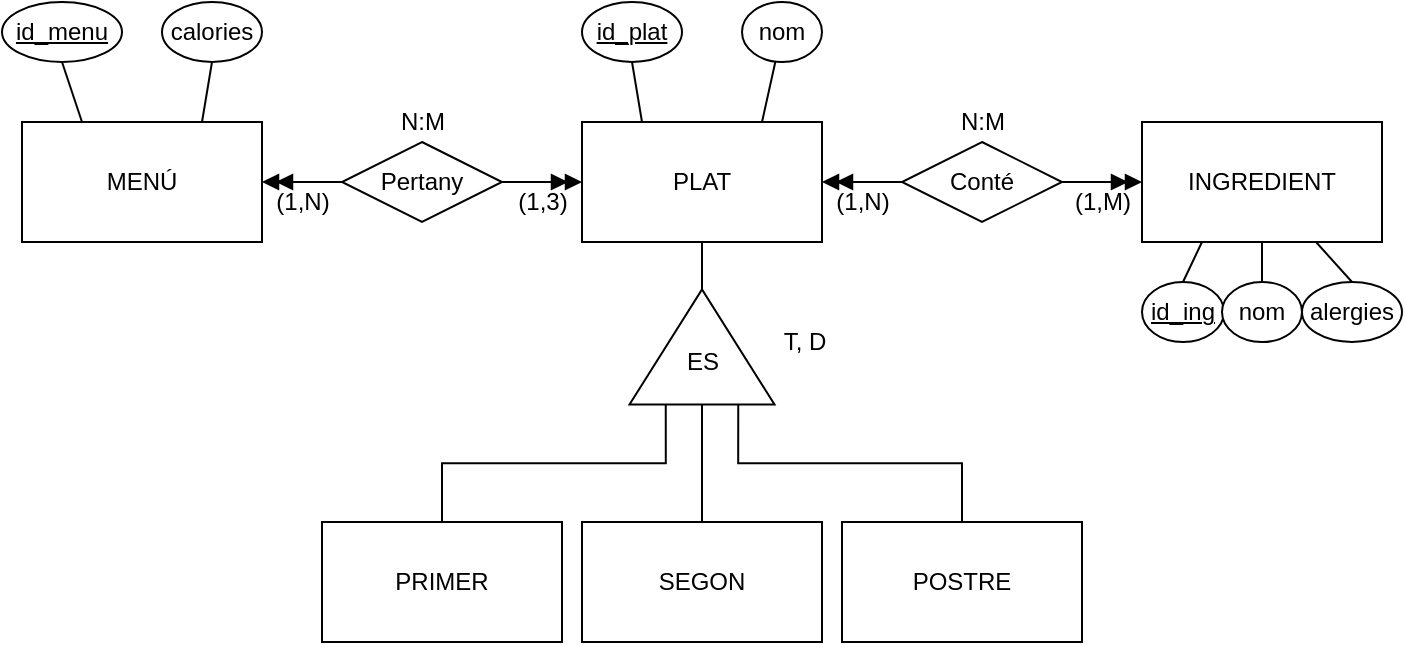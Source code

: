 <mxfile version="15.5.5" type="github">
  <diagram id="gJiCS4sW5eThhoqxsZPo" name="Page-1">
    <mxGraphModel dx="796" dy="481" grid="1" gridSize="10" guides="1" tooltips="1" connect="1" arrows="1" fold="1" page="1" pageScale="1" pageWidth="827" pageHeight="1169" math="0" shadow="0">
      <root>
        <mxCell id="0" />
        <mxCell id="1" parent="0" />
        <mxCell id="mdtNHMtSQEJwOqvmZg3s-24" style="rounded=1;sketch=0;orthogonalLoop=1;jettySize=auto;html=1;exitX=0.75;exitY=0;exitDx=0;exitDy=0;entryX=0.5;entryY=1;entryDx=0;entryDy=0;endArrow=none;endFill=0;" edge="1" parent="1" source="mdtNHMtSQEJwOqvmZg3s-6" target="mdtNHMtSQEJwOqvmZg3s-9">
          <mxGeometry relative="1" as="geometry" />
        </mxCell>
        <mxCell id="mdtNHMtSQEJwOqvmZg3s-25" style="edgeStyle=none;rounded=1;sketch=0;orthogonalLoop=1;jettySize=auto;html=1;exitX=0.25;exitY=0;exitDx=0;exitDy=0;entryX=0.5;entryY=1;entryDx=0;entryDy=0;endArrow=none;endFill=0;" edge="1" parent="1" source="mdtNHMtSQEJwOqvmZg3s-6" target="mdtNHMtSQEJwOqvmZg3s-8">
          <mxGeometry relative="1" as="geometry" />
        </mxCell>
        <mxCell id="mdtNHMtSQEJwOqvmZg3s-6" value="MENÚ" style="rounded=0;whiteSpace=wrap;html=1;sketch=0;" vertex="1" parent="1">
          <mxGeometry x="79" y="110" width="120" height="60" as="geometry" />
        </mxCell>
        <mxCell id="mdtNHMtSQEJwOqvmZg3s-26" style="edgeStyle=none;rounded=1;sketch=0;orthogonalLoop=1;jettySize=auto;html=1;exitX=0.25;exitY=0;exitDx=0;exitDy=0;entryX=0.5;entryY=1;entryDx=0;entryDy=0;endArrow=none;endFill=0;" edge="1" parent="1" source="mdtNHMtSQEJwOqvmZg3s-7" target="mdtNHMtSQEJwOqvmZg3s-10">
          <mxGeometry relative="1" as="geometry" />
        </mxCell>
        <mxCell id="mdtNHMtSQEJwOqvmZg3s-7" value="PLAT" style="rounded=0;whiteSpace=wrap;html=1;sketch=0;" vertex="1" parent="1">
          <mxGeometry x="359" y="110" width="120" height="60" as="geometry" />
        </mxCell>
        <mxCell id="mdtNHMtSQEJwOqvmZg3s-8" value="id_menu" style="ellipse;whiteSpace=wrap;html=1;rounded=0;sketch=0;fontStyle=4" vertex="1" parent="1">
          <mxGeometry x="69" y="50" width="60" height="30" as="geometry" />
        </mxCell>
        <mxCell id="mdtNHMtSQEJwOqvmZg3s-9" value="calories" style="ellipse;whiteSpace=wrap;html=1;rounded=0;sketch=0;" vertex="1" parent="1">
          <mxGeometry x="149" y="50" width="50" height="30" as="geometry" />
        </mxCell>
        <mxCell id="mdtNHMtSQEJwOqvmZg3s-10" value="id_plat" style="ellipse;whiteSpace=wrap;html=1;rounded=0;sketch=0;fontStyle=4" vertex="1" parent="1">
          <mxGeometry x="359" y="50" width="50" height="30" as="geometry" />
        </mxCell>
        <mxCell id="mdtNHMtSQEJwOqvmZg3s-11" value="nom" style="ellipse;whiteSpace=wrap;html=1;rounded=0;sketch=0;" vertex="1" parent="1">
          <mxGeometry x="439" y="50" width="40" height="30" as="geometry" />
        </mxCell>
        <mxCell id="mdtNHMtSQEJwOqvmZg3s-18" style="edgeStyle=orthogonalEdgeStyle;curved=0;rounded=1;sketch=0;orthogonalLoop=1;jettySize=auto;html=1;entryX=0;entryY=0.5;entryDx=0;entryDy=0;endArrow=doubleBlock;endFill=1;" edge="1" parent="1" source="mdtNHMtSQEJwOqvmZg3s-17" target="mdtNHMtSQEJwOqvmZg3s-7">
          <mxGeometry relative="1" as="geometry" />
        </mxCell>
        <mxCell id="mdtNHMtSQEJwOqvmZg3s-19" style="edgeStyle=orthogonalEdgeStyle;curved=0;rounded=1;sketch=0;orthogonalLoop=1;jettySize=auto;html=1;exitX=0;exitY=0.5;exitDx=0;exitDy=0;entryX=1;entryY=0.5;entryDx=0;entryDy=0;endArrow=doubleBlock;endFill=1;" edge="1" parent="1" source="mdtNHMtSQEJwOqvmZg3s-17" target="mdtNHMtSQEJwOqvmZg3s-6">
          <mxGeometry relative="1" as="geometry" />
        </mxCell>
        <mxCell id="mdtNHMtSQEJwOqvmZg3s-27" style="edgeStyle=none;rounded=1;sketch=0;orthogonalLoop=1;jettySize=auto;html=1;exitX=0.75;exitY=0;exitDx=0;exitDy=0;endArrow=none;endFill=0;" edge="1" parent="1" source="mdtNHMtSQEJwOqvmZg3s-7" target="mdtNHMtSQEJwOqvmZg3s-11">
          <mxGeometry relative="1" as="geometry" />
        </mxCell>
        <mxCell id="mdtNHMtSQEJwOqvmZg3s-17" value="Pertany" style="rhombus;whiteSpace=wrap;html=1;rounded=0;sketch=0;" vertex="1" parent="1">
          <mxGeometry x="239" y="120" width="80" height="40" as="geometry" />
        </mxCell>
        <mxCell id="mdtNHMtSQEJwOqvmZg3s-20" value="N:M" style="text;html=1;align=center;verticalAlign=middle;resizable=0;points=[];autosize=1;strokeColor=none;fillColor=none;" vertex="1" parent="1">
          <mxGeometry x="259" y="100" width="40" height="20" as="geometry" />
        </mxCell>
        <mxCell id="mdtNHMtSQEJwOqvmZg3s-22" value="(1,N)" style="text;html=1;align=center;verticalAlign=middle;resizable=0;points=[];autosize=1;strokeColor=none;fillColor=none;" vertex="1" parent="1">
          <mxGeometry x="199" y="140" width="40" height="20" as="geometry" />
        </mxCell>
        <mxCell id="mdtNHMtSQEJwOqvmZg3s-23" value="(1,3)" style="text;html=1;align=center;verticalAlign=middle;resizable=0;points=[];autosize=1;strokeColor=none;fillColor=none;" vertex="1" parent="1">
          <mxGeometry x="319" y="140" width="40" height="20" as="geometry" />
        </mxCell>
        <mxCell id="mdtNHMtSQEJwOqvmZg3s-30" style="edgeStyle=none;rounded=1;sketch=0;orthogonalLoop=1;jettySize=auto;html=1;exitX=0;exitY=0.5;exitDx=0;exitDy=0;entryX=1;entryY=0.5;entryDx=0;entryDy=0;endArrow=doubleBlock;endFill=1;" edge="1" parent="1" source="mdtNHMtSQEJwOqvmZg3s-28" target="mdtNHMtSQEJwOqvmZg3s-7">
          <mxGeometry relative="1" as="geometry" />
        </mxCell>
        <mxCell id="mdtNHMtSQEJwOqvmZg3s-31" style="edgeStyle=none;rounded=1;sketch=0;orthogonalLoop=1;jettySize=auto;html=1;exitX=1;exitY=0.5;exitDx=0;exitDy=0;entryX=0;entryY=0.5;entryDx=0;entryDy=0;endArrow=doubleBlock;endFill=1;" edge="1" parent="1" source="mdtNHMtSQEJwOqvmZg3s-28" target="mdtNHMtSQEJwOqvmZg3s-29">
          <mxGeometry relative="1" as="geometry" />
        </mxCell>
        <mxCell id="mdtNHMtSQEJwOqvmZg3s-28" value="Conté" style="rhombus;whiteSpace=wrap;html=1;rounded=0;sketch=0;" vertex="1" parent="1">
          <mxGeometry x="519" y="120" width="80" height="40" as="geometry" />
        </mxCell>
        <mxCell id="mdtNHMtSQEJwOqvmZg3s-36" style="edgeStyle=none;rounded=1;sketch=0;orthogonalLoop=1;jettySize=auto;html=1;exitX=0.25;exitY=1;exitDx=0;exitDy=0;entryX=0.5;entryY=0;entryDx=0;entryDy=0;endArrow=none;endFill=0;" edge="1" parent="1" source="mdtNHMtSQEJwOqvmZg3s-29" target="mdtNHMtSQEJwOqvmZg3s-35">
          <mxGeometry relative="1" as="geometry" />
        </mxCell>
        <mxCell id="mdtNHMtSQEJwOqvmZg3s-29" value="INGREDIENT" style="rounded=0;whiteSpace=wrap;html=1;sketch=0;" vertex="1" parent="1">
          <mxGeometry x="639" y="110" width="120" height="60" as="geometry" />
        </mxCell>
        <mxCell id="mdtNHMtSQEJwOqvmZg3s-32" value="N:M" style="text;html=1;align=center;verticalAlign=middle;resizable=0;points=[];autosize=1;strokeColor=none;fillColor=none;" vertex="1" parent="1">
          <mxGeometry x="539" y="100" width="40" height="20" as="geometry" />
        </mxCell>
        <mxCell id="mdtNHMtSQEJwOqvmZg3s-33" value="(1,N)" style="text;html=1;align=center;verticalAlign=middle;resizable=0;points=[];autosize=1;strokeColor=none;fillColor=none;" vertex="1" parent="1">
          <mxGeometry x="479" y="140" width="40" height="20" as="geometry" />
        </mxCell>
        <mxCell id="mdtNHMtSQEJwOqvmZg3s-34" value="(1,M)" style="text;html=1;align=center;verticalAlign=middle;resizable=0;points=[];autosize=1;strokeColor=none;fillColor=none;" vertex="1" parent="1">
          <mxGeometry x="599" y="140" width="40" height="20" as="geometry" />
        </mxCell>
        <mxCell id="mdtNHMtSQEJwOqvmZg3s-35" value="id_ing" style="ellipse;whiteSpace=wrap;html=1;rounded=0;sketch=0;fontStyle=4" vertex="1" parent="1">
          <mxGeometry x="639" y="190" width="41" height="30" as="geometry" />
        </mxCell>
        <mxCell id="mdtNHMtSQEJwOqvmZg3s-40" style="edgeStyle=none;rounded=1;sketch=0;orthogonalLoop=1;jettySize=auto;html=1;exitX=0.5;exitY=0;exitDx=0;exitDy=0;endArrow=none;endFill=0;" edge="1" parent="1" target="mdtNHMtSQEJwOqvmZg3s-29">
          <mxGeometry relative="1" as="geometry">
            <mxPoint x="744" y="190" as="sourcePoint" />
          </mxGeometry>
        </mxCell>
        <mxCell id="mdtNHMtSQEJwOqvmZg3s-37" value="alergies" style="ellipse;whiteSpace=wrap;html=1;rounded=0;sketch=0;" vertex="1" parent="1">
          <mxGeometry x="719" y="190" width="50" height="30" as="geometry" />
        </mxCell>
        <mxCell id="mdtNHMtSQEJwOqvmZg3s-39" style="edgeStyle=none;rounded=1;sketch=0;orthogonalLoop=1;jettySize=auto;html=1;exitX=0.5;exitY=0;exitDx=0;exitDy=0;endArrow=none;endFill=0;" edge="1" parent="1" source="mdtNHMtSQEJwOqvmZg3s-38" target="mdtNHMtSQEJwOqvmZg3s-29">
          <mxGeometry relative="1" as="geometry" />
        </mxCell>
        <mxCell id="mdtNHMtSQEJwOqvmZg3s-38" value="nom" style="ellipse;whiteSpace=wrap;html=1;rounded=0;sketch=0;" vertex="1" parent="1">
          <mxGeometry x="679" y="190" width="40" height="30" as="geometry" />
        </mxCell>
        <mxCell id="mdtNHMtSQEJwOqvmZg3s-46" style="edgeStyle=orthogonalEdgeStyle;rounded=1;sketch=0;orthogonalLoop=1;jettySize=auto;html=1;exitX=1;exitY=0.5;exitDx=0;exitDy=0;entryX=0.5;entryY=1;entryDx=0;entryDy=0;endArrow=none;endFill=0;" edge="1" parent="1" source="mdtNHMtSQEJwOqvmZg3s-42" target="mdtNHMtSQEJwOqvmZg3s-7">
          <mxGeometry relative="1" as="geometry" />
        </mxCell>
        <mxCell id="mdtNHMtSQEJwOqvmZg3s-47" style="edgeStyle=orthogonalEdgeStyle;rounded=0;sketch=0;orthogonalLoop=1;jettySize=auto;html=1;exitX=0;exitY=0.25;exitDx=0;exitDy=0;entryX=0.5;entryY=0;entryDx=0;entryDy=0;endArrow=none;endFill=0;" edge="1" parent="1" source="mdtNHMtSQEJwOqvmZg3s-42" target="mdtNHMtSQEJwOqvmZg3s-43">
          <mxGeometry relative="1" as="geometry" />
        </mxCell>
        <mxCell id="mdtNHMtSQEJwOqvmZg3s-48" style="edgeStyle=orthogonalEdgeStyle;rounded=0;sketch=0;orthogonalLoop=1;jettySize=auto;html=1;exitX=0;exitY=0.5;exitDx=0;exitDy=0;entryX=0.5;entryY=0;entryDx=0;entryDy=0;endArrow=none;endFill=0;" edge="1" parent="1" source="mdtNHMtSQEJwOqvmZg3s-42" target="mdtNHMtSQEJwOqvmZg3s-45">
          <mxGeometry relative="1" as="geometry" />
        </mxCell>
        <mxCell id="mdtNHMtSQEJwOqvmZg3s-49" style="edgeStyle=orthogonalEdgeStyle;rounded=0;sketch=0;orthogonalLoop=1;jettySize=auto;html=1;exitX=0;exitY=0.75;exitDx=0;exitDy=0;endArrow=none;endFill=0;" edge="1" parent="1" source="mdtNHMtSQEJwOqvmZg3s-42" target="mdtNHMtSQEJwOqvmZg3s-44">
          <mxGeometry relative="1" as="geometry" />
        </mxCell>
        <mxCell id="mdtNHMtSQEJwOqvmZg3s-42" value="" style="triangle;whiteSpace=wrap;html=1;rounded=0;sketch=0;rotation=-90;" vertex="1" parent="1">
          <mxGeometry x="390.25" y="186.25" width="57.5" height="72.5" as="geometry" />
        </mxCell>
        <mxCell id="mdtNHMtSQEJwOqvmZg3s-43" value="PRIMER" style="rounded=0;whiteSpace=wrap;html=1;sketch=0;" vertex="1" parent="1">
          <mxGeometry x="229" y="310" width="120" height="60" as="geometry" />
        </mxCell>
        <mxCell id="mdtNHMtSQEJwOqvmZg3s-44" value="POSTRE" style="rounded=0;whiteSpace=wrap;html=1;sketch=0;" vertex="1" parent="1">
          <mxGeometry x="489" y="310" width="120" height="60" as="geometry" />
        </mxCell>
        <mxCell id="mdtNHMtSQEJwOqvmZg3s-45" value="SEGON" style="rounded=0;whiteSpace=wrap;html=1;sketch=0;" vertex="1" parent="1">
          <mxGeometry x="359" y="310" width="120" height="60" as="geometry" />
        </mxCell>
        <mxCell id="mdtNHMtSQEJwOqvmZg3s-50" value="ES" style="text;html=1;align=center;verticalAlign=middle;resizable=0;points=[];autosize=1;strokeColor=none;fillColor=none;" vertex="1" parent="1">
          <mxGeometry x="404" y="220" width="30" height="20" as="geometry" />
        </mxCell>
        <mxCell id="mdtNHMtSQEJwOqvmZg3s-51" value="&lt;div&gt;T, D&lt;/div&gt;" style="text;html=1;align=center;verticalAlign=middle;resizable=0;points=[];autosize=1;strokeColor=none;fillColor=none;" vertex="1" parent="1">
          <mxGeometry x="450" y="210" width="40" height="20" as="geometry" />
        </mxCell>
      </root>
    </mxGraphModel>
  </diagram>
</mxfile>
